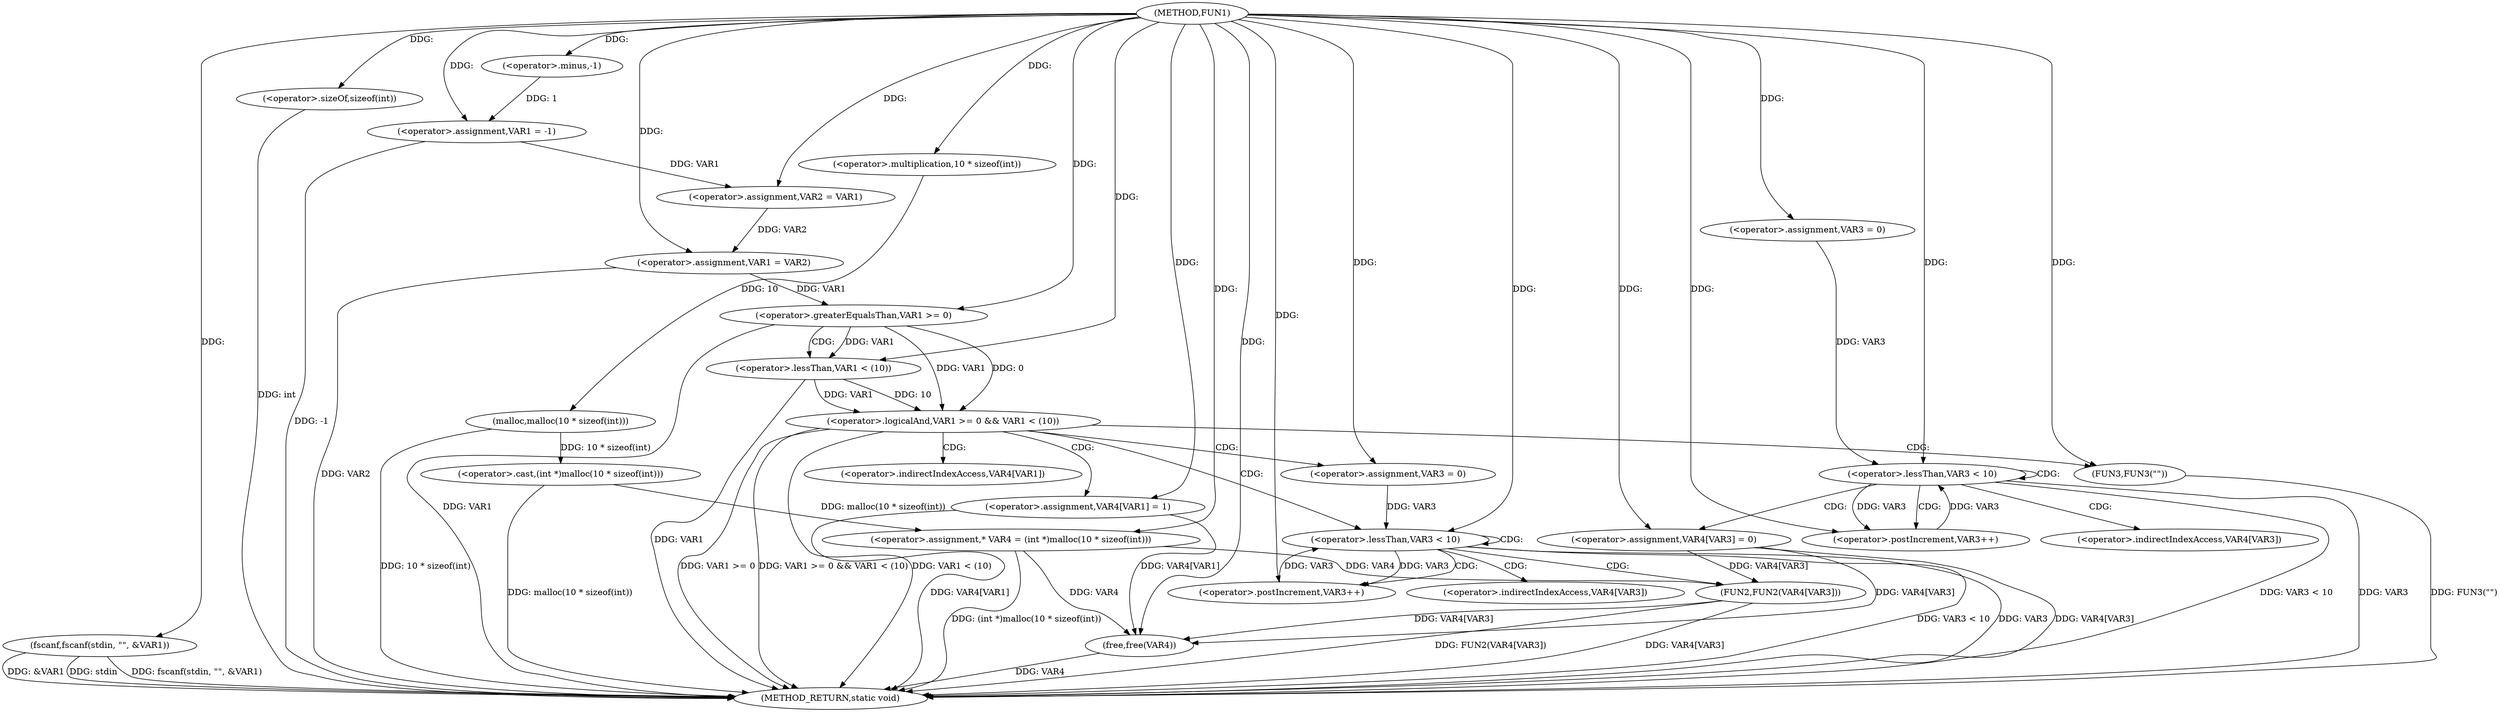digraph FUN1 {  
"1000100" [label = "(METHOD,FUN1)" ]
"1000182" [label = "(METHOD_RETURN,static void)" ]
"1000103" [label = "(<operator>.assignment,VAR1 = -1)" ]
"1000105" [label = "(<operator>.minus,-1)" ]
"1000107" [label = "(fscanf,fscanf(stdin, \"\", &VAR1))" ]
"1000114" [label = "(<operator>.assignment,VAR2 = VAR1)" ]
"1000118" [label = "(<operator>.assignment,VAR1 = VAR2)" ]
"1000124" [label = "(<operator>.assignment,* VAR4 = (int *)malloc(10 * sizeof(int)))" ]
"1000126" [label = "(<operator>.cast,(int *)malloc(10 * sizeof(int)))" ]
"1000128" [label = "(malloc,malloc(10 * sizeof(int)))" ]
"1000129" [label = "(<operator>.multiplication,10 * sizeof(int))" ]
"1000131" [label = "(<operator>.sizeOf,sizeof(int))" ]
"1000134" [label = "(<operator>.assignment,VAR3 = 0)" ]
"1000137" [label = "(<operator>.lessThan,VAR3 < 10)" ]
"1000140" [label = "(<operator>.postIncrement,VAR3++)" ]
"1000143" [label = "(<operator>.assignment,VAR4[VAR3] = 0)" ]
"1000149" [label = "(<operator>.logicalAnd,VAR1 >= 0 && VAR1 < (10))" ]
"1000150" [label = "(<operator>.greaterEqualsThan,VAR1 >= 0)" ]
"1000153" [label = "(<operator>.lessThan,VAR1 < (10))" ]
"1000157" [label = "(<operator>.assignment,VAR4[VAR1] = 1)" ]
"1000163" [label = "(<operator>.assignment,VAR3 = 0)" ]
"1000166" [label = "(<operator>.lessThan,VAR3 < 10)" ]
"1000169" [label = "(<operator>.postIncrement,VAR3++)" ]
"1000172" [label = "(FUN2,FUN2(VAR4[VAR3]))" ]
"1000178" [label = "(FUN3,FUN3(\"\"))" ]
"1000180" [label = "(free,free(VAR4))" ]
"1000144" [label = "(<operator>.indirectIndexAccess,VAR4[VAR3])" ]
"1000158" [label = "(<operator>.indirectIndexAccess,VAR4[VAR1])" ]
"1000173" [label = "(<operator>.indirectIndexAccess,VAR4[VAR3])" ]
  "1000178" -> "1000182"  [ label = "DDG: FUN3(\"\")"] 
  "1000124" -> "1000182"  [ label = "DDG: (int *)malloc(10 * sizeof(int))"] 
  "1000172" -> "1000182"  [ label = "DDG: FUN2(VAR4[VAR3])"] 
  "1000107" -> "1000182"  [ label = "DDG: stdin"] 
  "1000103" -> "1000182"  [ label = "DDG: -1"] 
  "1000131" -> "1000182"  [ label = "DDG: int"] 
  "1000180" -> "1000182"  [ label = "DDG: VAR4"] 
  "1000149" -> "1000182"  [ label = "DDG: VAR1 >= 0 && VAR1 < (10)"] 
  "1000149" -> "1000182"  [ label = "DDG: VAR1 < (10)"] 
  "1000153" -> "1000182"  [ label = "DDG: VAR1"] 
  "1000149" -> "1000182"  [ label = "DDG: VAR1 >= 0"] 
  "1000137" -> "1000182"  [ label = "DDG: VAR3 < 10"] 
  "1000107" -> "1000182"  [ label = "DDG: fscanf(stdin, \"\", &VAR1)"] 
  "1000150" -> "1000182"  [ label = "DDG: VAR1"] 
  "1000166" -> "1000182"  [ label = "DDG: VAR3 < 10"] 
  "1000128" -> "1000182"  [ label = "DDG: 10 * sizeof(int)"] 
  "1000143" -> "1000182"  [ label = "DDG: VAR4[VAR3]"] 
  "1000166" -> "1000182"  [ label = "DDG: VAR3"] 
  "1000157" -> "1000182"  [ label = "DDG: VAR4[VAR1]"] 
  "1000107" -> "1000182"  [ label = "DDG: &VAR1"] 
  "1000118" -> "1000182"  [ label = "DDG: VAR2"] 
  "1000172" -> "1000182"  [ label = "DDG: VAR4[VAR3]"] 
  "1000126" -> "1000182"  [ label = "DDG: malloc(10 * sizeof(int))"] 
  "1000137" -> "1000182"  [ label = "DDG: VAR3"] 
  "1000105" -> "1000103"  [ label = "DDG: 1"] 
  "1000100" -> "1000103"  [ label = "DDG: "] 
  "1000100" -> "1000105"  [ label = "DDG: "] 
  "1000100" -> "1000107"  [ label = "DDG: "] 
  "1000103" -> "1000114"  [ label = "DDG: VAR1"] 
  "1000100" -> "1000114"  [ label = "DDG: "] 
  "1000114" -> "1000118"  [ label = "DDG: VAR2"] 
  "1000100" -> "1000118"  [ label = "DDG: "] 
  "1000126" -> "1000124"  [ label = "DDG: malloc(10 * sizeof(int))"] 
  "1000100" -> "1000124"  [ label = "DDG: "] 
  "1000128" -> "1000126"  [ label = "DDG: 10 * sizeof(int)"] 
  "1000129" -> "1000128"  [ label = "DDG: 10"] 
  "1000100" -> "1000129"  [ label = "DDG: "] 
  "1000100" -> "1000131"  [ label = "DDG: "] 
  "1000100" -> "1000134"  [ label = "DDG: "] 
  "1000140" -> "1000137"  [ label = "DDG: VAR3"] 
  "1000134" -> "1000137"  [ label = "DDG: VAR3"] 
  "1000100" -> "1000137"  [ label = "DDG: "] 
  "1000137" -> "1000140"  [ label = "DDG: VAR3"] 
  "1000100" -> "1000140"  [ label = "DDG: "] 
  "1000100" -> "1000143"  [ label = "DDG: "] 
  "1000150" -> "1000149"  [ label = "DDG: VAR1"] 
  "1000150" -> "1000149"  [ label = "DDG: 0"] 
  "1000118" -> "1000150"  [ label = "DDG: VAR1"] 
  "1000100" -> "1000150"  [ label = "DDG: "] 
  "1000153" -> "1000149"  [ label = "DDG: VAR1"] 
  "1000153" -> "1000149"  [ label = "DDG: 10"] 
  "1000150" -> "1000153"  [ label = "DDG: VAR1"] 
  "1000100" -> "1000153"  [ label = "DDG: "] 
  "1000100" -> "1000157"  [ label = "DDG: "] 
  "1000100" -> "1000163"  [ label = "DDG: "] 
  "1000163" -> "1000166"  [ label = "DDG: VAR3"] 
  "1000169" -> "1000166"  [ label = "DDG: VAR3"] 
  "1000100" -> "1000166"  [ label = "DDG: "] 
  "1000166" -> "1000169"  [ label = "DDG: VAR3"] 
  "1000100" -> "1000169"  [ label = "DDG: "] 
  "1000124" -> "1000172"  [ label = "DDG: VAR4"] 
  "1000143" -> "1000172"  [ label = "DDG: VAR4[VAR3]"] 
  "1000100" -> "1000178"  [ label = "DDG: "] 
  "1000124" -> "1000180"  [ label = "DDG: VAR4"] 
  "1000172" -> "1000180"  [ label = "DDG: VAR4[VAR3]"] 
  "1000157" -> "1000180"  [ label = "DDG: VAR4[VAR1]"] 
  "1000143" -> "1000180"  [ label = "DDG: VAR4[VAR3]"] 
  "1000100" -> "1000180"  [ label = "DDG: "] 
  "1000137" -> "1000143"  [ label = "CDG: "] 
  "1000137" -> "1000137"  [ label = "CDG: "] 
  "1000137" -> "1000144"  [ label = "CDG: "] 
  "1000137" -> "1000140"  [ label = "CDG: "] 
  "1000149" -> "1000163"  [ label = "CDG: "] 
  "1000149" -> "1000178"  [ label = "CDG: "] 
  "1000149" -> "1000158"  [ label = "CDG: "] 
  "1000149" -> "1000166"  [ label = "CDG: "] 
  "1000149" -> "1000157"  [ label = "CDG: "] 
  "1000150" -> "1000153"  [ label = "CDG: "] 
  "1000166" -> "1000173"  [ label = "CDG: "] 
  "1000166" -> "1000166"  [ label = "CDG: "] 
  "1000166" -> "1000172"  [ label = "CDG: "] 
  "1000166" -> "1000169"  [ label = "CDG: "] 
}
